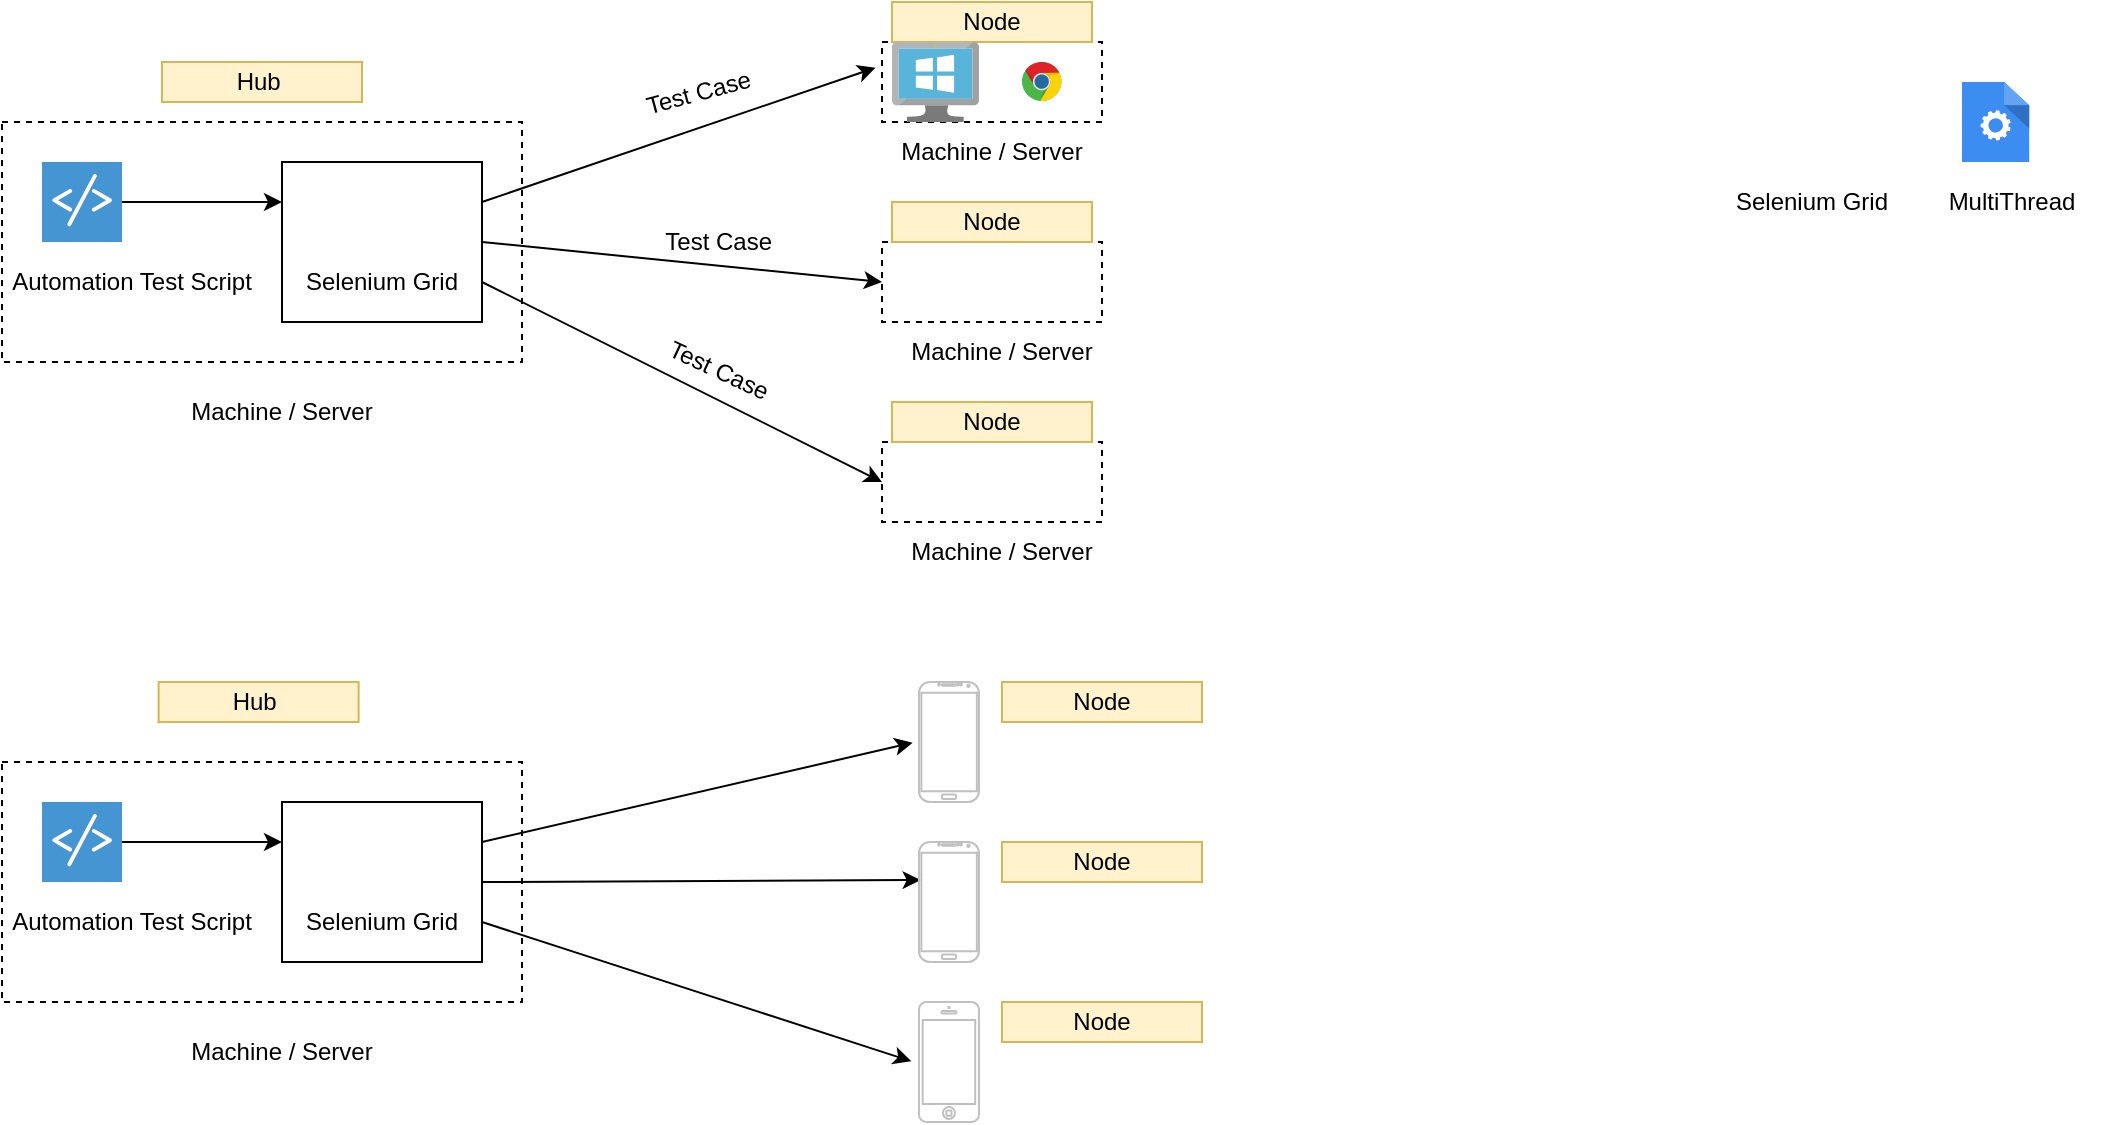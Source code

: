 <mxfile>
    <diagram id="yVScqkbky4LA014pDbe9" name="Page-1">
        <mxGraphModel dx="753" dy="692" grid="1" gridSize="10" guides="1" tooltips="1" connect="1" arrows="1" fold="1" page="0" pageScale="1" pageWidth="3300" pageHeight="4681" math="0" shadow="0">
            <root>
                <mxCell id="0"/>
                <mxCell id="1" parent="0"/>
                <mxCell id="7" value="" style="rounded=0;whiteSpace=wrap;html=1;fillColor=none;" vertex="1" parent="1">
                    <mxGeometry x="280" y="120" width="100" height="80" as="geometry"/>
                </mxCell>
                <mxCell id="26" value="" style="rounded=0;whiteSpace=wrap;html=1;dashed=1;fillColor=none;" vertex="1" parent="1">
                    <mxGeometry x="580" y="160" width="110" height="40" as="geometry"/>
                </mxCell>
                <mxCell id="15" value="" style="rounded=0;whiteSpace=wrap;html=1;dashed=1;fillColor=none;" vertex="1" parent="1">
                    <mxGeometry x="580" y="60" width="110" height="40" as="geometry"/>
                </mxCell>
                <mxCell id="10" value="" style="rounded=0;whiteSpace=wrap;html=1;fillColor=none;dashed=1;" vertex="1" parent="1">
                    <mxGeometry x="140" y="100" width="260" height="120" as="geometry"/>
                </mxCell>
                <mxCell id="2" value="" style="shadow=0;dashed=0;html=1;strokeColor=none;fillColor=#4495D1;labelPosition=center;verticalLabelPosition=bottom;verticalAlign=top;align=center;outlineConnect=0;shape=mxgraph.veeam.script;" parent="1" vertex="1">
                    <mxGeometry x="160" y="120" width="40" height="40" as="geometry"/>
                </mxCell>
                <mxCell id="3" value="Automation Test Script" style="text;html=1;strokeColor=none;fillColor=none;align=center;verticalAlign=middle;whiteSpace=wrap;rounded=0;" vertex="1" parent="1">
                    <mxGeometry x="140" y="165" width="130" height="30" as="geometry"/>
                </mxCell>
                <mxCell id="6" value="" style="shape=image;verticalLabelPosition=bottom;labelBackgroundColor=#ffffff;verticalAlign=top;aspect=fixed;imageAspect=0;image=https://upload.wikimedia.org/wikipedia/commons/d/d5/Selenium_Logo.png;" vertex="1" parent="1">
                    <mxGeometry x="280" y="120" width="38.31" height="40" as="geometry"/>
                </mxCell>
                <mxCell id="8" value="Hub&amp;nbsp;" style="text;html=1;strokeColor=#d6b656;fillColor=#fff2cc;align=center;verticalAlign=middle;whiteSpace=wrap;rounded=0;" vertex="1" parent="1">
                    <mxGeometry x="220" y="70" width="100" height="20" as="geometry"/>
                </mxCell>
                <mxCell id="11" value="" style="endArrow=classic;html=1;entryX=0;entryY=0.25;entryDx=0;entryDy=0;" edge="1" parent="1" source="2" target="7">
                    <mxGeometry width="50" height="50" relative="1" as="geometry">
                        <mxPoint x="230" y="240" as="sourcePoint"/>
                        <mxPoint x="280" y="190" as="targetPoint"/>
                    </mxGeometry>
                </mxCell>
                <mxCell id="12" value="Selenium Grid" style="text;html=1;strokeColor=none;fillColor=none;align=center;verticalAlign=middle;whiteSpace=wrap;rounded=0;dashed=1;" vertex="1" parent="1">
                    <mxGeometry x="285" y="165" width="90" height="30" as="geometry"/>
                </mxCell>
                <mxCell id="13" value="Machine / Server" style="text;html=1;strokeColor=none;fillColor=none;align=center;verticalAlign=middle;whiteSpace=wrap;rounded=0;dashed=1;" vertex="1" parent="1">
                    <mxGeometry x="230" y="230" width="100" height="30" as="geometry"/>
                </mxCell>
                <mxCell id="14" value="" style="dashed=0;outlineConnect=0;html=1;align=center;labelPosition=center;verticalLabelPosition=bottom;verticalAlign=top;shape=mxgraph.weblogos.chrome;fillColor=none;" vertex="1" parent="1">
                    <mxGeometry x="650" y="70" width="20" height="20" as="geometry"/>
                </mxCell>
                <mxCell id="17" value="" style="endArrow=classic;html=1;exitX=1;exitY=0.25;exitDx=0;exitDy=0;entryX=-0.029;entryY=0.321;entryDx=0;entryDy=0;entryPerimeter=0;" edge="1" parent="1" source="7" target="15">
                    <mxGeometry width="50" height="50" relative="1" as="geometry">
                        <mxPoint x="450" y="240" as="sourcePoint"/>
                        <mxPoint x="500" y="190" as="targetPoint"/>
                    </mxGeometry>
                </mxCell>
                <mxCell id="18" value="Node" style="text;html=1;strokeColor=#d6b656;fillColor=#fff2cc;align=center;verticalAlign=middle;whiteSpace=wrap;rounded=0;" vertex="1" parent="1">
                    <mxGeometry x="585" y="40" width="100" height="20" as="geometry"/>
                </mxCell>
                <mxCell id="19" value="Machine / Server" style="text;html=1;strokeColor=none;fillColor=none;align=center;verticalAlign=middle;whiteSpace=wrap;rounded=0;dashed=1;" vertex="1" parent="1">
                    <mxGeometry x="585" y="100" width="100" height="30" as="geometry"/>
                </mxCell>
                <mxCell id="20" value="" style="sketch=0;aspect=fixed;html=1;points=[];align=center;image;fontSize=12;image=img/lib/mscae/VirtualMachineWindows.svg;dashed=1;fillColor=none;" vertex="1" parent="1">
                    <mxGeometry x="585" y="60" width="43.48" height="40" as="geometry"/>
                </mxCell>
                <mxCell id="25" value="" style="shape=image;verticalLabelPosition=bottom;labelBackgroundColor=#ffffff;verticalAlign=top;aspect=fixed;imageAspect=0;image=https://www.shareicon.net/data/2016/06/25/618934_ubuntu_256x256.png;" vertex="1" parent="1">
                    <mxGeometry x="580" y="160" width="40" height="40" as="geometry"/>
                </mxCell>
                <mxCell id="27" value="Machine / Server" style="text;html=1;strokeColor=none;fillColor=none;align=center;verticalAlign=middle;whiteSpace=wrap;rounded=0;dashed=1;" vertex="1" parent="1">
                    <mxGeometry x="590" y="200" width="100" height="30" as="geometry"/>
                </mxCell>
                <mxCell id="28" value="Node" style="text;html=1;strokeColor=#d6b656;fillColor=#fff2cc;align=center;verticalAlign=middle;whiteSpace=wrap;rounded=0;" vertex="1" parent="1">
                    <mxGeometry x="585" y="140" width="100" height="20" as="geometry"/>
                </mxCell>
                <mxCell id="29" value="" style="endArrow=classic;html=1;exitX=1;exitY=0.5;exitDx=0;exitDy=0;entryX=0;entryY=0.5;entryDx=0;entryDy=0;" edge="1" parent="1" source="7" target="25">
                    <mxGeometry width="50" height="50" relative="1" as="geometry">
                        <mxPoint x="390" y="150" as="sourcePoint"/>
                        <mxPoint x="560" y="180" as="targetPoint"/>
                    </mxGeometry>
                </mxCell>
                <mxCell id="30" value="" style="shape=image;verticalLabelPosition=bottom;labelBackgroundColor=#ffffff;verticalAlign=top;aspect=fixed;imageAspect=0;image=https://design.firefox.com/product-identity/firefox/firefox/firefox-logo.png;" vertex="1" parent="1">
                    <mxGeometry x="650" y="170" width="19.39" height="20" as="geometry"/>
                </mxCell>
                <mxCell id="31" value="" style="rounded=0;whiteSpace=wrap;html=1;dashed=1;fillColor=none;" vertex="1" parent="1">
                    <mxGeometry x="580" y="260" width="110" height="40" as="geometry"/>
                </mxCell>
                <mxCell id="32" value="Machine / Server" style="text;html=1;strokeColor=none;fillColor=none;align=center;verticalAlign=middle;whiteSpace=wrap;rounded=0;dashed=1;" vertex="1" parent="1">
                    <mxGeometry x="590" y="300" width="100" height="30" as="geometry"/>
                </mxCell>
                <mxCell id="33" value="Node" style="text;html=1;strokeColor=#d6b656;fillColor=#fff2cc;align=center;verticalAlign=middle;whiteSpace=wrap;rounded=0;" vertex="1" parent="1">
                    <mxGeometry x="585" y="240" width="100" height="20" as="geometry"/>
                </mxCell>
                <mxCell id="34" value="" style="shape=image;verticalLabelPosition=bottom;labelBackgroundColor=#ffffff;verticalAlign=top;aspect=fixed;imageAspect=0;image=https://cdn-icons-png.flaticon.com/512/6124/6124992.png;" vertex="1" parent="1">
                    <mxGeometry x="650" y="270" width="20" height="20" as="geometry"/>
                </mxCell>
                <mxCell id="35" value="" style="shape=image;verticalLabelPosition=bottom;labelBackgroundColor=#ffffff;verticalAlign=top;aspect=fixed;imageAspect=0;image=https://cdn2.iconfinder.com/data/icons/designer-skills/128/apple-ios-system-platform-os-mac-linux-512.png;" vertex="1" parent="1">
                    <mxGeometry x="580" y="260" width="40" height="40" as="geometry"/>
                </mxCell>
                <mxCell id="36" value="" style="endArrow=classic;html=1;exitX=1;exitY=0.75;exitDx=0;exitDy=0;entryX=0;entryY=0.5;entryDx=0;entryDy=0;" edge="1" parent="1" source="7" target="35">
                    <mxGeometry width="50" height="50" relative="1" as="geometry">
                        <mxPoint x="570" y="300" as="sourcePoint"/>
                        <mxPoint x="620" y="250" as="targetPoint"/>
                    </mxGeometry>
                </mxCell>
                <mxCell id="38" value="Test Case&amp;nbsp;" style="text;html=1;strokeColor=none;fillColor=none;align=center;verticalAlign=middle;whiteSpace=wrap;rounded=0;dashed=1;rotation=-15;" vertex="1" parent="1">
                    <mxGeometry x="440" y="70" width="100" height="30" as="geometry"/>
                </mxCell>
                <mxCell id="39" value="Test Case&amp;nbsp;" style="text;html=1;strokeColor=none;fillColor=none;align=center;verticalAlign=middle;whiteSpace=wrap;rounded=0;dashed=1;rotation=0;" vertex="1" parent="1">
                    <mxGeometry x="450" y="145" width="100" height="30" as="geometry"/>
                </mxCell>
                <mxCell id="40" value="Test Case&amp;nbsp;" style="text;html=1;strokeColor=none;fillColor=none;align=center;verticalAlign=middle;whiteSpace=wrap;rounded=0;dashed=1;rotation=25;" vertex="1" parent="1">
                    <mxGeometry x="450" y="210" width="100" height="30" as="geometry"/>
                </mxCell>
                <mxCell id="42" value="Selenium Grid" style="text;html=1;strokeColor=none;fillColor=none;align=center;verticalAlign=middle;whiteSpace=wrap;rounded=0;dashed=1;" vertex="1" parent="1">
                    <mxGeometry x="1000" y="125" width="90" height="30" as="geometry"/>
                </mxCell>
                <mxCell id="43" value="" style="shape=image;verticalLabelPosition=bottom;labelBackgroundColor=#ffffff;verticalAlign=top;aspect=fixed;imageAspect=0;image=https://upload.wikimedia.org/wikipedia/commons/d/d5/Selenium_Logo.png;" vertex="1" parent="1">
                    <mxGeometry x="1000" y="80" width="38.31" height="40" as="geometry"/>
                </mxCell>
                <mxCell id="44" value="MultiThread" style="text;html=1;strokeColor=none;fillColor=none;align=center;verticalAlign=middle;whiteSpace=wrap;rounded=0;dashed=1;" vertex="1" parent="1">
                    <mxGeometry x="1100" y="125" width="90" height="30" as="geometry"/>
                </mxCell>
                <mxCell id="45" value="" style="sketch=0;html=1;aspect=fixed;strokeColor=none;shadow=0;align=center;verticalAlign=top;fillColor=#3B8DF1;shape=mxgraph.gcp2.process;dashed=1;" vertex="1" parent="1">
                    <mxGeometry x="1120" y="80" width="33.6" height="40" as="geometry"/>
                </mxCell>
                <mxCell id="46" value="" style="rounded=0;whiteSpace=wrap;html=1;fillColor=none;" vertex="1" parent="1">
                    <mxGeometry x="280" y="440" width="100" height="80" as="geometry"/>
                </mxCell>
                <mxCell id="49" value="" style="rounded=0;whiteSpace=wrap;html=1;fillColor=none;dashed=1;" vertex="1" parent="1">
                    <mxGeometry x="140" y="420" width="260" height="120" as="geometry"/>
                </mxCell>
                <mxCell id="50" value="" style="shadow=0;dashed=0;html=1;strokeColor=none;fillColor=#4495D1;labelPosition=center;verticalLabelPosition=bottom;verticalAlign=top;align=center;outlineConnect=0;shape=mxgraph.veeam.script;" vertex="1" parent="1">
                    <mxGeometry x="160" y="440" width="40" height="40" as="geometry"/>
                </mxCell>
                <mxCell id="51" value="Automation Test Script" style="text;html=1;strokeColor=none;fillColor=none;align=center;verticalAlign=middle;whiteSpace=wrap;rounded=0;" vertex="1" parent="1">
                    <mxGeometry x="140" y="485" width="130" height="30" as="geometry"/>
                </mxCell>
                <mxCell id="52" value="" style="shape=image;verticalLabelPosition=bottom;labelBackgroundColor=#ffffff;verticalAlign=top;aspect=fixed;imageAspect=0;image=https://upload.wikimedia.org/wikipedia/commons/d/d5/Selenium_Logo.png;" vertex="1" parent="1">
                    <mxGeometry x="280" y="440" width="38.31" height="40" as="geometry"/>
                </mxCell>
                <mxCell id="53" value="Hub&amp;nbsp;" style="text;html=1;strokeColor=#d6b656;fillColor=#fff2cc;align=center;verticalAlign=middle;whiteSpace=wrap;rounded=0;" vertex="1" parent="1">
                    <mxGeometry x="218.31" y="380" width="100" height="20" as="geometry"/>
                </mxCell>
                <mxCell id="54" value="" style="endArrow=classic;html=1;entryX=0;entryY=0.25;entryDx=0;entryDy=0;" edge="1" parent="1" source="50" target="46">
                    <mxGeometry width="50" height="50" relative="1" as="geometry">
                        <mxPoint x="230" y="560" as="sourcePoint"/>
                        <mxPoint x="280" y="510" as="targetPoint"/>
                    </mxGeometry>
                </mxCell>
                <mxCell id="55" value="Selenium Grid" style="text;html=1;strokeColor=none;fillColor=none;align=center;verticalAlign=middle;whiteSpace=wrap;rounded=0;dashed=1;" vertex="1" parent="1">
                    <mxGeometry x="285" y="485" width="90" height="30" as="geometry"/>
                </mxCell>
                <mxCell id="56" value="Machine / Server" style="text;html=1;strokeColor=none;fillColor=none;align=center;verticalAlign=middle;whiteSpace=wrap;rounded=0;dashed=1;" vertex="1" parent="1">
                    <mxGeometry x="230" y="550" width="100" height="30" as="geometry"/>
                </mxCell>
                <mxCell id="58" value="" style="endArrow=classic;html=1;exitX=1;exitY=0.25;exitDx=0;exitDy=0;entryX=-0.105;entryY=0.506;entryDx=0;entryDy=0;entryPerimeter=0;" edge="1" parent="1" source="46" target="76">
                    <mxGeometry width="50" height="50" relative="1" as="geometry">
                        <mxPoint x="450" y="560" as="sourcePoint"/>
                        <mxPoint x="576.81" y="392.84" as="targetPoint"/>
                    </mxGeometry>
                </mxCell>
                <mxCell id="59" value="Node" style="text;html=1;strokeColor=#d6b656;fillColor=#fff2cc;align=center;verticalAlign=middle;whiteSpace=wrap;rounded=0;" vertex="1" parent="1">
                    <mxGeometry x="640" y="380" width="100" height="20" as="geometry"/>
                </mxCell>
                <mxCell id="64" value="Node" style="text;html=1;strokeColor=#d6b656;fillColor=#fff2cc;align=center;verticalAlign=middle;whiteSpace=wrap;rounded=0;" vertex="1" parent="1">
                    <mxGeometry x="640" y="460" width="100" height="20" as="geometry"/>
                </mxCell>
                <mxCell id="65" value="" style="endArrow=classic;html=1;exitX=1;exitY=0.5;exitDx=0;exitDy=0;entryX=0.028;entryY=0.317;entryDx=0;entryDy=0;entryPerimeter=0;" edge="1" parent="1" source="46" target="79">
                    <mxGeometry width="50" height="50" relative="1" as="geometry">
                        <mxPoint x="390" y="470" as="sourcePoint"/>
                        <mxPoint x="580" y="500" as="targetPoint"/>
                    </mxGeometry>
                </mxCell>
                <mxCell id="69" value="Node" style="text;html=1;strokeColor=#d6b656;fillColor=#fff2cc;align=center;verticalAlign=middle;whiteSpace=wrap;rounded=0;" vertex="1" parent="1">
                    <mxGeometry x="640" y="540" width="100" height="20" as="geometry"/>
                </mxCell>
                <mxCell id="72" value="" style="endArrow=classic;html=1;exitX=1;exitY=0.75;exitDx=0;exitDy=0;entryX=-0.127;entryY=0.494;entryDx=0;entryDy=0;entryPerimeter=0;" edge="1" parent="1" source="46" target="84">
                    <mxGeometry width="50" height="50" relative="1" as="geometry">
                        <mxPoint x="570" y="620" as="sourcePoint"/>
                        <mxPoint x="580" y="600" as="targetPoint"/>
                    </mxGeometry>
                </mxCell>
                <mxCell id="76" value="" style="verticalLabelPosition=bottom;verticalAlign=top;html=1;shadow=0;dashed=0;strokeWidth=1;shape=mxgraph.android.phone2;strokeColor=#c0c0c0;fillColor=none;" vertex="1" parent="1">
                    <mxGeometry x="598.48" y="380" width="30" height="60" as="geometry"/>
                </mxCell>
                <mxCell id="78" value="" style="shape=image;verticalLabelPosition=bottom;labelBackgroundColor=#ffffff;verticalAlign=top;aspect=fixed;imageAspect=0;image=https://styles.redditmedia.com/t5_wij63/styles/communityIcon_kdltvuvd05h41.png;" vertex="1" parent="1">
                    <mxGeometry x="603.48" y="400" width="20" height="20" as="geometry"/>
                </mxCell>
                <mxCell id="79" value="" style="verticalLabelPosition=bottom;verticalAlign=top;html=1;shadow=0;dashed=0;strokeWidth=1;shape=mxgraph.android.phone2;strokeColor=#c0c0c0;fillColor=none;" vertex="1" parent="1">
                    <mxGeometry x="598.48" y="460" width="30" height="60" as="geometry"/>
                </mxCell>
                <mxCell id="80" value="" style="shape=image;verticalLabelPosition=bottom;labelBackgroundColor=#ffffff;verticalAlign=top;aspect=fixed;imageAspect=0;image=https://styles.redditmedia.com/t5_wij63/styles/communityIcon_kdltvuvd05h41.png;" vertex="1" parent="1">
                    <mxGeometry x="603.48" y="485" width="20" height="20" as="geometry"/>
                </mxCell>
                <mxCell id="84" value="" style="html=1;verticalLabelPosition=bottom;labelBackgroundColor=#ffffff;verticalAlign=top;shadow=0;dashed=0;strokeWidth=1;shape=mxgraph.ios7.misc.iphone;strokeColor=#c0c0c0;fillColor=none;" vertex="1" parent="1">
                    <mxGeometry x="598.48" y="540" width="30" height="60" as="geometry"/>
                </mxCell>
                <mxCell id="85" value="" style="shape=image;verticalLabelPosition=bottom;labelBackgroundColor=#ffffff;verticalAlign=top;aspect=fixed;imageAspect=0;image=https://cdn2.iconfinder.com/data/icons/designer-skills/128/apple-ios-system-platform-os-mac-linux-512.png;" vertex="1" parent="1">
                    <mxGeometry x="603.48" y="560" width="20" height="20" as="geometry"/>
                </mxCell>
            </root>
        </mxGraphModel>
    </diagram>
</mxfile>